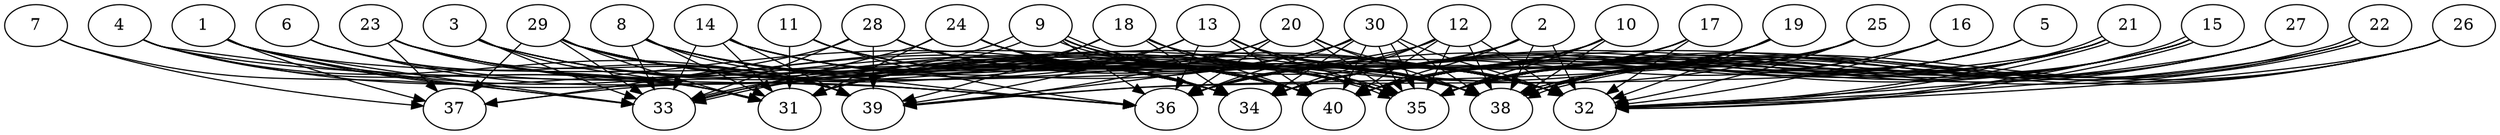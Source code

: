 // DAG automatically generated by daggen at Thu Oct  3 14:06:49 2019
// ./daggen --dot -n 40 --ccr 0.4 --fat 0.9 --regular 0.5 --density 0.9 --mindata 5242880 --maxdata 52428800 
digraph G {
  1 [size="118464000", alpha="0.14", expect_size="47385600"] 
  1 -> 31 [size ="47385600"]
  1 -> 33 [size ="47385600"]
  1 -> 36 [size ="47385600"]
  1 -> 37 [size ="47385600"]
  1 -> 38 [size ="47385600"]
  1 -> 40 [size ="47385600"]
  2 [size="96368640", alpha="0.17", expect_size="38547456"] 
  2 -> 31 [size ="38547456"]
  2 -> 32 [size ="38547456"]
  2 -> 36 [size ="38547456"]
  2 -> 38 [size ="38547456"]
  2 -> 40 [size ="38547456"]
  3 [size="63600640", alpha="0.16", expect_size="25440256"] 
  3 -> 31 [size ="25440256"]
  3 -> 33 [size ="25440256"]
  3 -> 34 [size ="25440256"]
  3 -> 35 [size ="25440256"]
  3 -> 40 [size ="25440256"]
  4 [size="98997760", alpha="0.08", expect_size="39599104"] 
  4 -> 31 [size ="39599104"]
  4 -> 33 [size ="39599104"]
  4 -> 34 [size ="39599104"]
  4 -> 36 [size ="39599104"]
  4 -> 39 [size ="39599104"]
  5 [size="72586240", alpha="0.02", expect_size="29034496"] 
  5 -> 34 [size ="29034496"]
  5 -> 35 [size ="29034496"]
  5 -> 38 [size ="29034496"]
  5 -> 40 [size ="29034496"]
  6 [size="111823360", alpha="0.15", expect_size="44729344"] 
  6 -> 34 [size ="44729344"]
  6 -> 36 [size ="44729344"]
  6 -> 39 [size ="44729344"]
  7 [size="92482560", alpha="0.12", expect_size="36993024"] 
  7 -> 33 [size ="36993024"]
  7 -> 37 [size ="36993024"]
  8 [size="25812480", alpha="0.14", expect_size="10324992"] 
  8 -> 31 [size ="10324992"]
  8 -> 32 [size ="10324992"]
  8 -> 33 [size ="10324992"]
  8 -> 34 [size ="10324992"]
  8 -> 35 [size ="10324992"]
  8 -> 36 [size ="10324992"]
  8 -> 39 [size ="10324992"]
  8 -> 40 [size ="10324992"]
  9 [size="75975680", alpha="0.04", expect_size="30390272"] 
  9 -> 32 [size ="30390272"]
  9 -> 33 [size ="30390272"]
  9 -> 33 [size ="30390272"]
  9 -> 35 [size ="30390272"]
  9 -> 35 [size ="30390272"]
  9 -> 36 [size ="30390272"]
  9 -> 38 [size ="30390272"]
  9 -> 40 [size ="30390272"]
  10 [size="124889600", alpha="0.16", expect_size="49955840"] 
  10 -> 34 [size ="49955840"]
  10 -> 35 [size ="49955840"]
  10 -> 36 [size ="49955840"]
  10 -> 38 [size ="49955840"]
  10 -> 40 [size ="49955840"]
  11 [size="49758720", alpha="0.03", expect_size="19903488"] 
  11 -> 31 [size ="19903488"]
  11 -> 34 [size ="19903488"]
  11 -> 35 [size ="19903488"]
  11 -> 36 [size ="19903488"]
  11 -> 40 [size ="19903488"]
  12 [size="15014400", alpha="0.07", expect_size="6005760"] 
  12 -> 32 [size ="6005760"]
  12 -> 34 [size ="6005760"]
  12 -> 35 [size ="6005760"]
  12 -> 36 [size ="6005760"]
  12 -> 37 [size ="6005760"]
  12 -> 38 [size ="6005760"]
  12 -> 40 [size ="6005760"]
  13 [size="117529600", alpha="0.12", expect_size="47011840"] 
  13 -> 31 [size ="47011840"]
  13 -> 32 [size ="47011840"]
  13 -> 35 [size ="47011840"]
  13 -> 36 [size ="47011840"]
  13 -> 38 [size ="47011840"]
  13 -> 39 [size ="47011840"]
  13 -> 40 [size ="47011840"]
  14 [size="94284800", alpha="0.07", expect_size="37713920"] 
  14 -> 31 [size ="37713920"]
  14 -> 32 [size ="37713920"]
  14 -> 33 [size ="37713920"]
  14 -> 34 [size ="37713920"]
  14 -> 35 [size ="37713920"]
  14 -> 39 [size ="37713920"]
  14 -> 40 [size ="37713920"]
  15 [size="25809920", alpha="0.11", expect_size="10323968"] 
  15 -> 32 [size ="10323968"]
  15 -> 32 [size ="10323968"]
  15 -> 34 [size ="10323968"]
  15 -> 35 [size ="10323968"]
  15 -> 36 [size ="10323968"]
  15 -> 38 [size ="10323968"]
  15 -> 40 [size ="10323968"]
  16 [size="37399040", alpha="0.13", expect_size="14959616"] 
  16 -> 32 [size ="14959616"]
  16 -> 36 [size ="14959616"]
  16 -> 40 [size ="14959616"]
  17 [size="123000320", alpha="0.05", expect_size="49200128"] 
  17 -> 32 [size ="49200128"]
  17 -> 34 [size ="49200128"]
  17 -> 35 [size ="49200128"]
  17 -> 36 [size ="49200128"]
  17 -> 40 [size ="49200128"]
  18 [size="78684160", alpha="0.16", expect_size="31473664"] 
  18 -> 31 [size ="31473664"]
  18 -> 32 [size ="31473664"]
  18 -> 34 [size ="31473664"]
  18 -> 38 [size ="31473664"]
  18 -> 39 [size ="31473664"]
  18 -> 40 [size ="31473664"]
  19 [size="43980800", alpha="0.09", expect_size="17592320"] 
  19 -> 31 [size ="17592320"]
  19 -> 32 [size ="17592320"]
  19 -> 34 [size ="17592320"]
  19 -> 35 [size ="17592320"]
  19 -> 38 [size ="17592320"]
  19 -> 40 [size ="17592320"]
  20 [size="66511360", alpha="0.12", expect_size="26604544"] 
  20 -> 31 [size ="26604544"]
  20 -> 32 [size ="26604544"]
  20 -> 35 [size ="26604544"]
  20 -> 36 [size ="26604544"]
  20 -> 38 [size ="26604544"]
  20 -> 39 [size ="26604544"]
  21 [size="44385280", alpha="0.13", expect_size="17754112"] 
  21 -> 32 [size ="17754112"]
  21 -> 32 [size ="17754112"]
  21 -> 34 [size ="17754112"]
  21 -> 35 [size ="17754112"]
  21 -> 38 [size ="17754112"]
  21 -> 39 [size ="17754112"]
  21 -> 40 [size ="17754112"]
  22 [size="60203520", alpha="0.08", expect_size="24081408"] 
  22 -> 32 [size ="24081408"]
  22 -> 34 [size ="24081408"]
  22 -> 35 [size ="24081408"]
  22 -> 38 [size ="24081408"]
  22 -> 38 [size ="24081408"]
  23 [size="98639360", alpha="0.11", expect_size="39455744"] 
  23 -> 31 [size ="39455744"]
  23 -> 34 [size ="39455744"]
  23 -> 37 [size ="39455744"]
  23 -> 38 [size ="39455744"]
  23 -> 39 [size ="39455744"]
  23 -> 40 [size ="39455744"]
  24 [size="50490880", alpha="0.09", expect_size="20196352"] 
  24 -> 31 [size ="20196352"]
  24 -> 32 [size ="20196352"]
  24 -> 33 [size ="20196352"]
  24 -> 34 [size ="20196352"]
  24 -> 38 [size ="20196352"]
  24 -> 40 [size ="20196352"]
  25 [size="89715200", alpha="0.17", expect_size="35886080"] 
  25 -> 31 [size ="35886080"]
  25 -> 32 [size ="35886080"]
  25 -> 35 [size ="35886080"]
  25 -> 38 [size ="35886080"]
  25 -> 39 [size ="35886080"]
  26 [size="36961280", alpha="0.02", expect_size="14784512"] 
  26 -> 32 [size ="14784512"]
  26 -> 35 [size ="14784512"]
  26 -> 38 [size ="14784512"]
  26 -> 40 [size ="14784512"]
  27 [size="110963200", alpha="0.00", expect_size="44385280"] 
  27 -> 32 [size ="44385280"]
  27 -> 34 [size ="44385280"]
  27 -> 35 [size ="44385280"]
  27 -> 38 [size ="44385280"]
  28 [size="20423680", alpha="0.01", expect_size="8169472"] 
  28 -> 32 [size ="8169472"]
  28 -> 33 [size ="8169472"]
  28 -> 34 [size ="8169472"]
  28 -> 35 [size ="8169472"]
  28 -> 37 [size ="8169472"]
  28 -> 38 [size ="8169472"]
  28 -> 39 [size ="8169472"]
  28 -> 40 [size ="8169472"]
  29 [size="117314560", alpha="0.12", expect_size="46925824"] 
  29 -> 31 [size ="46925824"]
  29 -> 32 [size ="46925824"]
  29 -> 33 [size ="46925824"]
  29 -> 34 [size ="46925824"]
  29 -> 35 [size ="46925824"]
  29 -> 37 [size ="46925824"]
  29 -> 38 [size ="46925824"]
  29 -> 39 [size ="46925824"]
  30 [size="53606400", alpha="0.02", expect_size="21442560"] 
  30 -> 32 [size ="21442560"]
  30 -> 33 [size ="21442560"]
  30 -> 34 [size ="21442560"]
  30 -> 35 [size ="21442560"]
  30 -> 35 [size ="21442560"]
  30 -> 36 [size ="21442560"]
  30 -> 38 [size ="21442560"]
  30 -> 39 [size ="21442560"]
  30 -> 40 [size ="21442560"]
  31 [size="124889600", alpha="0.18", expect_size="49955840"] 
  32 [size="82621440", alpha="0.15", expect_size="33048576"] 
  33 [size="128033280", alpha="0.09", expect_size="51213312"] 
  34 [size="75688960", alpha="0.17", expect_size="30275584"] 
  35 [size="129448960", alpha="0.07", expect_size="51779584"] 
  36 [size="112860160", alpha="0.01", expect_size="45144064"] 
  37 [size="124641280", alpha="0.14", expect_size="49856512"] 
  38 [size="126208000", alpha="0.18", expect_size="50483200"] 
  39 [size="130263040", alpha="0.08", expect_size="52105216"] 
  40 [size="81715200", alpha="0.06", expect_size="32686080"] 
}
